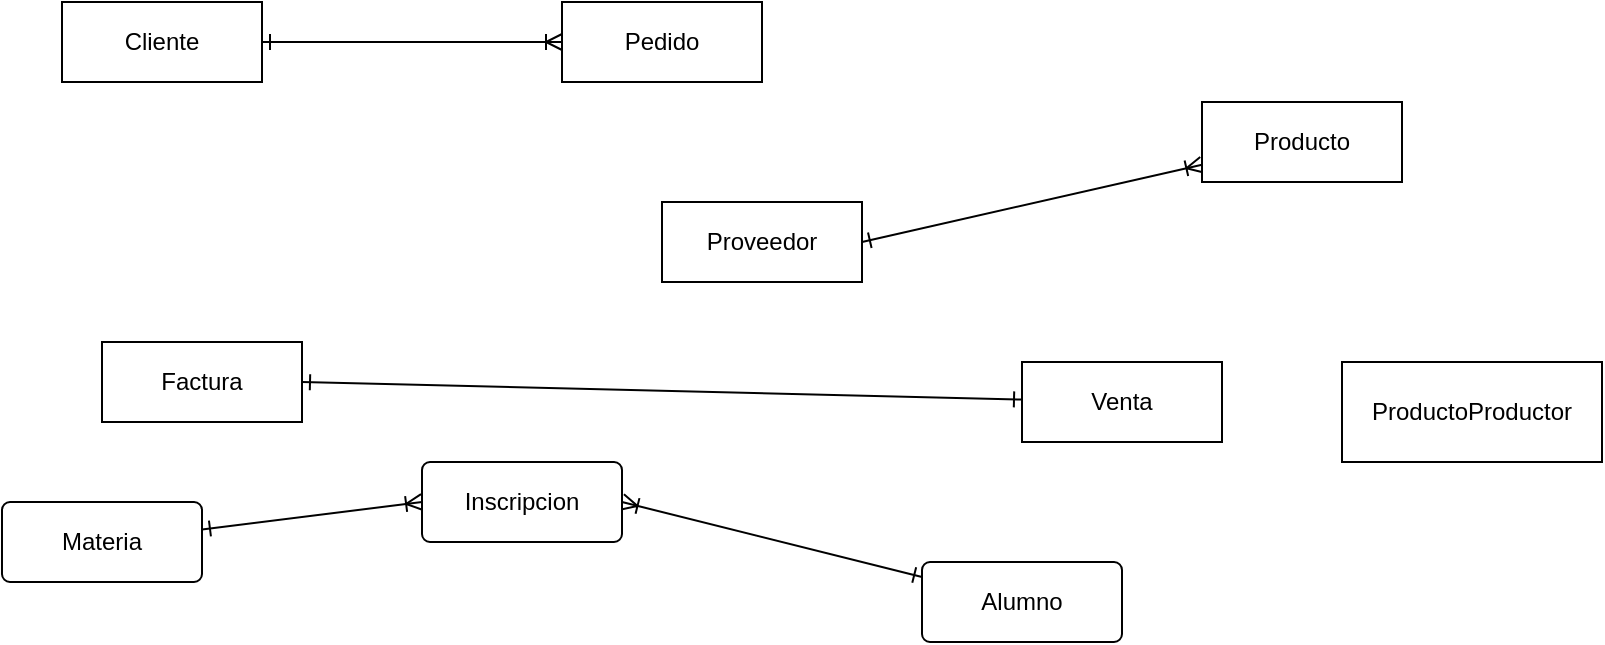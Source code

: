 <mxfile>
    <diagram id="MKxAJCaK_RaRKdukz_yK" name="Page-1">
        <mxGraphModel dx="617" dy="470" grid="1" gridSize="10" guides="1" tooltips="1" connect="1" arrows="1" fold="1" page="1" pageScale="1" pageWidth="827" pageHeight="1169" math="0" shadow="0">
            <root>
                <mxCell id="0"/>
                <mxCell id="1" parent="0"/>
                <mxCell id="10" style="edgeStyle=none;html=1;exitX=1;exitY=0.5;exitDx=0;exitDy=0;startArrow=ERone;startFill=0;endArrow=ERoneToMany;endFill=0;" parent="1" source="2" target="7" edge="1">
                    <mxGeometry relative="1" as="geometry"/>
                </mxCell>
                <mxCell id="2" value="Cliente" style="whiteSpace=wrap;html=1;align=center;" parent="1" vertex="1">
                    <mxGeometry x="40" y="40" width="100" height="40" as="geometry"/>
                </mxCell>
                <mxCell id="3" value="Proveedor" style="whiteSpace=wrap;html=1;align=center;" parent="1" vertex="1">
                    <mxGeometry x="340" y="140" width="100" height="40" as="geometry"/>
                </mxCell>
                <mxCell id="4" value="Factura" style="whiteSpace=wrap;html=1;align=center;" parent="1" vertex="1">
                    <mxGeometry x="60" y="210" width="100" height="40" as="geometry"/>
                </mxCell>
                <mxCell id="13" style="edgeStyle=none;html=1;entryX=1;entryY=0.5;entryDx=0;entryDy=0;startArrow=ERoneToMany;startFill=0;endArrow=ERone;endFill=0;" parent="1" source="5" target="3" edge="1">
                    <mxGeometry relative="1" as="geometry"/>
                </mxCell>
                <mxCell id="5" value="Producto" style="whiteSpace=wrap;html=1;align=center;" parent="1" vertex="1">
                    <mxGeometry x="610" y="90" width="100" height="40" as="geometry"/>
                </mxCell>
                <mxCell id="6" value="ProductoProductor" style="whiteSpace=wrap;html=1;align=center;" parent="1" vertex="1">
                    <mxGeometry x="680" y="220" width="130" height="50" as="geometry"/>
                </mxCell>
                <mxCell id="7" value="Pedido" style="whiteSpace=wrap;html=1;align=center;" parent="1" vertex="1">
                    <mxGeometry x="290" y="40" width="100" height="40" as="geometry"/>
                </mxCell>
                <mxCell id="12" style="edgeStyle=none;html=1;entryX=1;entryY=0.5;entryDx=0;entryDy=0;startArrow=ERone;startFill=0;endArrow=ERone;endFill=0;" parent="1" source="11" target="4" edge="1">
                    <mxGeometry relative="1" as="geometry"/>
                </mxCell>
                <mxCell id="11" value="Venta" style="whiteSpace=wrap;html=1;align=center;" parent="1" vertex="1">
                    <mxGeometry x="520" y="220" width="100" height="40" as="geometry"/>
                </mxCell>
                <mxCell id="17" style="edgeStyle=none;html=1;entryX=1;entryY=0.5;entryDx=0;entryDy=0;startArrow=ERone;startFill=0;endArrow=ERoneToMany;endFill=0;" parent="1" source="14" target="16" edge="1">
                    <mxGeometry relative="1" as="geometry"/>
                </mxCell>
                <mxCell id="14" value="Alumno" style="rounded=1;arcSize=10;whiteSpace=wrap;html=1;align=center;" parent="1" vertex="1">
                    <mxGeometry x="470" y="320" width="100" height="40" as="geometry"/>
                </mxCell>
                <mxCell id="18" style="edgeStyle=none;html=1;entryX=0;entryY=0.5;entryDx=0;entryDy=0;startArrow=ERone;startFill=0;endArrow=ERoneToMany;endFill=0;" parent="1" source="15" target="16" edge="1">
                    <mxGeometry relative="1" as="geometry"/>
                </mxCell>
                <mxCell id="15" value="Materia" style="rounded=1;arcSize=10;whiteSpace=wrap;html=1;align=center;" parent="1" vertex="1">
                    <mxGeometry x="10" y="290" width="100" height="40" as="geometry"/>
                </mxCell>
                <mxCell id="16" value="Inscripcion" style="rounded=1;arcSize=10;whiteSpace=wrap;html=1;align=center;" parent="1" vertex="1">
                    <mxGeometry x="220" y="270" width="100" height="40" as="geometry"/>
                </mxCell>
            </root>
        </mxGraphModel>
    </diagram>
</mxfile>